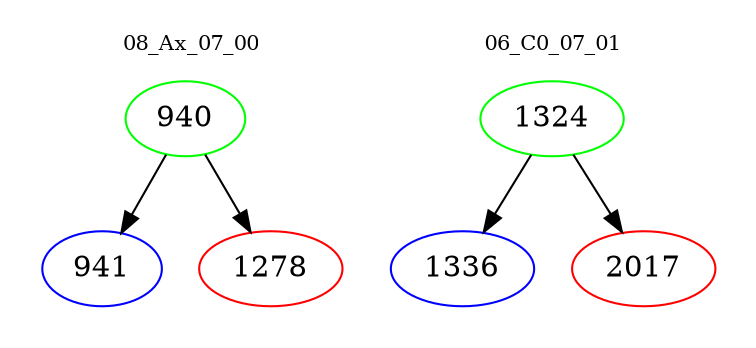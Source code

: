 digraph{
subgraph cluster_0 {
color = white
label = "08_Ax_07_00";
fontsize=10;
T0_940 [label="940", color="green"]
T0_940 -> T0_941 [color="black"]
T0_941 [label="941", color="blue"]
T0_940 -> T0_1278 [color="black"]
T0_1278 [label="1278", color="red"]
}
subgraph cluster_1 {
color = white
label = "06_C0_07_01";
fontsize=10;
T1_1324 [label="1324", color="green"]
T1_1324 -> T1_1336 [color="black"]
T1_1336 [label="1336", color="blue"]
T1_1324 -> T1_2017 [color="black"]
T1_2017 [label="2017", color="red"]
}
}
